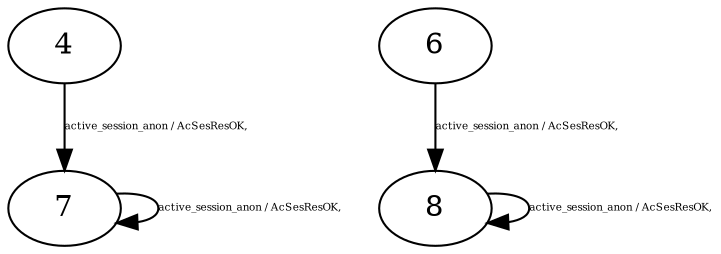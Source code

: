 digraph "Automata" { 
	 "7" [shape=ellipse,style=filled,fillcolor=white,URL="7"];
	 "4" [shape=ellipse,style=filled,fillcolor=white,URL="4"];
	 "8" [shape=ellipse,style=filled,fillcolor=white,URL="8"];
	 "6" [shape=ellipse,style=filled,fillcolor=white,URL="6"];
	 "4"->"7" [fontsize=5,label="active_session_anon / AcSesResOK,",URL="t73"];
	 "7"->"7" [fontsize=5,label="active_session_anon / AcSesResOK,",URL="t118"];
	 "6"->"8" [fontsize=5,label="active_session_anon / AcSesResOK,",URL="t103"];
	 "8"->"8" [fontsize=5,label="active_session_anon / AcSesResOK,",URL="t133"];
}
